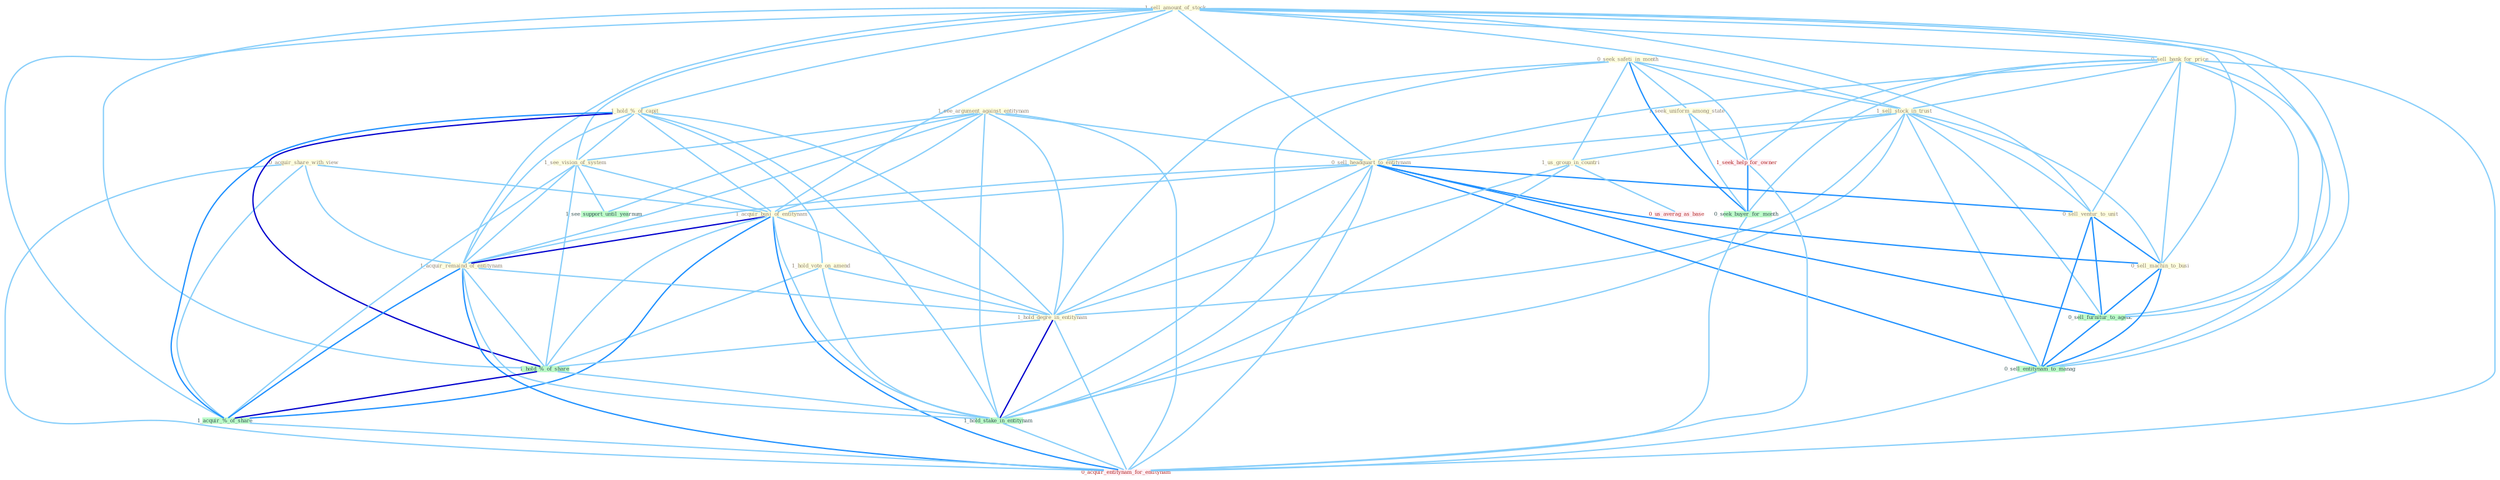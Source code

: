 Graph G{ 
    node
    [shape=polygon,style=filled,width=.5,height=.06,color="#BDFCC9",fixedsize=true,fontsize=4,
    fontcolor="#2f4f4f"];
    {node
    [color="#ffffe0", fontcolor="#8b7d6b"] "1_sell_amount_of_stock " "0_acquir_share_with_view " "0_seek_safeti_in_month " "1_seek_uniform_among_state " "0_sell_bank_for_price " "1_see_argument_against_entitynam " "1_hold_%_of_capit " "1_sell_stock_in_trust " "1_see_vision_of_system " "0_sell_headquart_to_entitynam " "1_hold_vote_on_amend " "0_sell_ventur_to_unit " "1_acquir_busi_of_entitynam " "1_acquir_remaind_of_entitynam " "0_sell_machin_to_busi " "1_us_group_in_countri " "1_hold_degre_in_entitynam "}
{node [color="#fff0f5", fontcolor="#b22222"] "1_seek_help_for_owner " "0_us_averag_as_base " "0_acquir_entitynam_for_entitynam "}
edge [color="#B0E2FF"];

	"1_sell_amount_of_stock " -- "0_sell_bank_for_price " [w="1", color="#87cefa" ];
	"1_sell_amount_of_stock " -- "1_hold_%_of_capit " [w="1", color="#87cefa" ];
	"1_sell_amount_of_stock " -- "1_sell_stock_in_trust " [w="1", color="#87cefa" ];
	"1_sell_amount_of_stock " -- "1_see_vision_of_system " [w="1", color="#87cefa" ];
	"1_sell_amount_of_stock " -- "0_sell_headquart_to_entitynam " [w="1", color="#87cefa" ];
	"1_sell_amount_of_stock " -- "0_sell_ventur_to_unit " [w="1", color="#87cefa" ];
	"1_sell_amount_of_stock " -- "1_acquir_busi_of_entitynam " [w="1", color="#87cefa" ];
	"1_sell_amount_of_stock " -- "1_acquir_remaind_of_entitynam " [w="1", color="#87cefa" ];
	"1_sell_amount_of_stock " -- "0_sell_machin_to_busi " [w="1", color="#87cefa" ];
	"1_sell_amount_of_stock " -- "1_hold_%_of_share " [w="1", color="#87cefa" ];
	"1_sell_amount_of_stock " -- "1_acquir_%_of_share " [w="1", color="#87cefa" ];
	"1_sell_amount_of_stock " -- "0_sell_furnitur_to_agenc " [w="1", color="#87cefa" ];
	"1_sell_amount_of_stock " -- "0_sell_entitynam_to_manag " [w="1", color="#87cefa" ];
	"0_acquir_share_with_view " -- "1_acquir_busi_of_entitynam " [w="1", color="#87cefa" ];
	"0_acquir_share_with_view " -- "1_acquir_remaind_of_entitynam " [w="1", color="#87cefa" ];
	"0_acquir_share_with_view " -- "1_acquir_%_of_share " [w="1", color="#87cefa" ];
	"0_acquir_share_with_view " -- "0_acquir_entitynam_for_entitynam " [w="1", color="#87cefa" ];
	"0_seek_safeti_in_month " -- "1_seek_uniform_among_state " [w="1", color="#87cefa" ];
	"0_seek_safeti_in_month " -- "1_sell_stock_in_trust " [w="1", color="#87cefa" ];
	"0_seek_safeti_in_month " -- "1_us_group_in_countri " [w="1", color="#87cefa" ];
	"0_seek_safeti_in_month " -- "1_hold_degre_in_entitynam " [w="1", color="#87cefa" ];
	"0_seek_safeti_in_month " -- "1_hold_stake_in_entitynam " [w="1", color="#87cefa" ];
	"0_seek_safeti_in_month " -- "1_seek_help_for_owner " [w="1", color="#87cefa" ];
	"0_seek_safeti_in_month " -- "0_seek_buyer_for_month " [w="2", color="#1e90ff" , len=0.8];
	"1_seek_uniform_among_state " -- "1_seek_help_for_owner " [w="1", color="#87cefa" ];
	"1_seek_uniform_among_state " -- "0_seek_buyer_for_month " [w="1", color="#87cefa" ];
	"0_sell_bank_for_price " -- "1_sell_stock_in_trust " [w="1", color="#87cefa" ];
	"0_sell_bank_for_price " -- "0_sell_headquart_to_entitynam " [w="1", color="#87cefa" ];
	"0_sell_bank_for_price " -- "0_sell_ventur_to_unit " [w="1", color="#87cefa" ];
	"0_sell_bank_for_price " -- "0_sell_machin_to_busi " [w="1", color="#87cefa" ];
	"0_sell_bank_for_price " -- "1_seek_help_for_owner " [w="1", color="#87cefa" ];
	"0_sell_bank_for_price " -- "0_seek_buyer_for_month " [w="1", color="#87cefa" ];
	"0_sell_bank_for_price " -- "0_sell_furnitur_to_agenc " [w="1", color="#87cefa" ];
	"0_sell_bank_for_price " -- "0_sell_entitynam_to_manag " [w="1", color="#87cefa" ];
	"0_sell_bank_for_price " -- "0_acquir_entitynam_for_entitynam " [w="1", color="#87cefa" ];
	"1_see_argument_against_entitynam " -- "1_see_vision_of_system " [w="1", color="#87cefa" ];
	"1_see_argument_against_entitynam " -- "0_sell_headquart_to_entitynam " [w="1", color="#87cefa" ];
	"1_see_argument_against_entitynam " -- "1_acquir_busi_of_entitynam " [w="1", color="#87cefa" ];
	"1_see_argument_against_entitynam " -- "1_acquir_remaind_of_entitynam " [w="1", color="#87cefa" ];
	"1_see_argument_against_entitynam " -- "1_hold_degre_in_entitynam " [w="1", color="#87cefa" ];
	"1_see_argument_against_entitynam " -- "1_hold_stake_in_entitynam " [w="1", color="#87cefa" ];
	"1_see_argument_against_entitynam " -- "1_see_support_until_yearnum " [w="1", color="#87cefa" ];
	"1_see_argument_against_entitynam " -- "0_acquir_entitynam_for_entitynam " [w="1", color="#87cefa" ];
	"1_hold_%_of_capit " -- "1_see_vision_of_system " [w="1", color="#87cefa" ];
	"1_hold_%_of_capit " -- "1_hold_vote_on_amend " [w="1", color="#87cefa" ];
	"1_hold_%_of_capit " -- "1_acquir_busi_of_entitynam " [w="1", color="#87cefa" ];
	"1_hold_%_of_capit " -- "1_acquir_remaind_of_entitynam " [w="1", color="#87cefa" ];
	"1_hold_%_of_capit " -- "1_hold_degre_in_entitynam " [w="1", color="#87cefa" ];
	"1_hold_%_of_capit " -- "1_hold_%_of_share " [w="3", color="#0000cd" , len=0.6];
	"1_hold_%_of_capit " -- "1_hold_stake_in_entitynam " [w="1", color="#87cefa" ];
	"1_hold_%_of_capit " -- "1_acquir_%_of_share " [w="2", color="#1e90ff" , len=0.8];
	"1_sell_stock_in_trust " -- "0_sell_headquart_to_entitynam " [w="1", color="#87cefa" ];
	"1_sell_stock_in_trust " -- "0_sell_ventur_to_unit " [w="1", color="#87cefa" ];
	"1_sell_stock_in_trust " -- "0_sell_machin_to_busi " [w="1", color="#87cefa" ];
	"1_sell_stock_in_trust " -- "1_us_group_in_countri " [w="1", color="#87cefa" ];
	"1_sell_stock_in_trust " -- "1_hold_degre_in_entitynam " [w="1", color="#87cefa" ];
	"1_sell_stock_in_trust " -- "1_hold_stake_in_entitynam " [w="1", color="#87cefa" ];
	"1_sell_stock_in_trust " -- "0_sell_furnitur_to_agenc " [w="1", color="#87cefa" ];
	"1_sell_stock_in_trust " -- "0_sell_entitynam_to_manag " [w="1", color="#87cefa" ];
	"1_see_vision_of_system " -- "1_acquir_busi_of_entitynam " [w="1", color="#87cefa" ];
	"1_see_vision_of_system " -- "1_acquir_remaind_of_entitynam " [w="1", color="#87cefa" ];
	"1_see_vision_of_system " -- "1_hold_%_of_share " [w="1", color="#87cefa" ];
	"1_see_vision_of_system " -- "1_acquir_%_of_share " [w="1", color="#87cefa" ];
	"1_see_vision_of_system " -- "1_see_support_until_yearnum " [w="1", color="#87cefa" ];
	"0_sell_headquart_to_entitynam " -- "0_sell_ventur_to_unit " [w="2", color="#1e90ff" , len=0.8];
	"0_sell_headquart_to_entitynam " -- "1_acquir_busi_of_entitynam " [w="1", color="#87cefa" ];
	"0_sell_headquart_to_entitynam " -- "1_acquir_remaind_of_entitynam " [w="1", color="#87cefa" ];
	"0_sell_headquart_to_entitynam " -- "0_sell_machin_to_busi " [w="2", color="#1e90ff" , len=0.8];
	"0_sell_headquart_to_entitynam " -- "1_hold_degre_in_entitynam " [w="1", color="#87cefa" ];
	"0_sell_headquart_to_entitynam " -- "1_hold_stake_in_entitynam " [w="1", color="#87cefa" ];
	"0_sell_headquart_to_entitynam " -- "0_sell_furnitur_to_agenc " [w="2", color="#1e90ff" , len=0.8];
	"0_sell_headquart_to_entitynam " -- "0_sell_entitynam_to_manag " [w="2", color="#1e90ff" , len=0.8];
	"0_sell_headquart_to_entitynam " -- "0_acquir_entitynam_for_entitynam " [w="1", color="#87cefa" ];
	"1_hold_vote_on_amend " -- "1_hold_degre_in_entitynam " [w="1", color="#87cefa" ];
	"1_hold_vote_on_amend " -- "1_hold_%_of_share " [w="1", color="#87cefa" ];
	"1_hold_vote_on_amend " -- "1_hold_stake_in_entitynam " [w="1", color="#87cefa" ];
	"0_sell_ventur_to_unit " -- "0_sell_machin_to_busi " [w="2", color="#1e90ff" , len=0.8];
	"0_sell_ventur_to_unit " -- "0_sell_furnitur_to_agenc " [w="2", color="#1e90ff" , len=0.8];
	"0_sell_ventur_to_unit " -- "0_sell_entitynam_to_manag " [w="2", color="#1e90ff" , len=0.8];
	"1_acquir_busi_of_entitynam " -- "1_acquir_remaind_of_entitynam " [w="3", color="#0000cd" , len=0.6];
	"1_acquir_busi_of_entitynam " -- "1_hold_degre_in_entitynam " [w="1", color="#87cefa" ];
	"1_acquir_busi_of_entitynam " -- "1_hold_%_of_share " [w="1", color="#87cefa" ];
	"1_acquir_busi_of_entitynam " -- "1_hold_stake_in_entitynam " [w="1", color="#87cefa" ];
	"1_acquir_busi_of_entitynam " -- "1_acquir_%_of_share " [w="2", color="#1e90ff" , len=0.8];
	"1_acquir_busi_of_entitynam " -- "0_acquir_entitynam_for_entitynam " [w="2", color="#1e90ff" , len=0.8];
	"1_acquir_remaind_of_entitynam " -- "1_hold_degre_in_entitynam " [w="1", color="#87cefa" ];
	"1_acquir_remaind_of_entitynam " -- "1_hold_%_of_share " [w="1", color="#87cefa" ];
	"1_acquir_remaind_of_entitynam " -- "1_hold_stake_in_entitynam " [w="1", color="#87cefa" ];
	"1_acquir_remaind_of_entitynam " -- "1_acquir_%_of_share " [w="2", color="#1e90ff" , len=0.8];
	"1_acquir_remaind_of_entitynam " -- "0_acquir_entitynam_for_entitynam " [w="2", color="#1e90ff" , len=0.8];
	"0_sell_machin_to_busi " -- "0_sell_furnitur_to_agenc " [w="2", color="#1e90ff" , len=0.8];
	"0_sell_machin_to_busi " -- "0_sell_entitynam_to_manag " [w="2", color="#1e90ff" , len=0.8];
	"1_us_group_in_countri " -- "1_hold_degre_in_entitynam " [w="1", color="#87cefa" ];
	"1_us_group_in_countri " -- "1_hold_stake_in_entitynam " [w="1", color="#87cefa" ];
	"1_us_group_in_countri " -- "0_us_averag_as_base " [w="1", color="#87cefa" ];
	"1_hold_degre_in_entitynam " -- "1_hold_%_of_share " [w="1", color="#87cefa" ];
	"1_hold_degre_in_entitynam " -- "1_hold_stake_in_entitynam " [w="3", color="#0000cd" , len=0.6];
	"1_hold_degre_in_entitynam " -- "0_acquir_entitynam_for_entitynam " [w="1", color="#87cefa" ];
	"1_hold_%_of_share " -- "1_hold_stake_in_entitynam " [w="1", color="#87cefa" ];
	"1_hold_%_of_share " -- "1_acquir_%_of_share " [w="3", color="#0000cd" , len=0.6];
	"1_hold_stake_in_entitynam " -- "0_acquir_entitynam_for_entitynam " [w="1", color="#87cefa" ];
	"1_seek_help_for_owner " -- "0_seek_buyer_for_month " [w="2", color="#1e90ff" , len=0.8];
	"1_seek_help_for_owner " -- "0_acquir_entitynam_for_entitynam " [w="1", color="#87cefa" ];
	"0_seek_buyer_for_month " -- "0_acquir_entitynam_for_entitynam " [w="1", color="#87cefa" ];
	"1_acquir_%_of_share " -- "0_acquir_entitynam_for_entitynam " [w="1", color="#87cefa" ];
	"0_sell_furnitur_to_agenc " -- "0_sell_entitynam_to_manag " [w="2", color="#1e90ff" , len=0.8];
	"0_sell_entitynam_to_manag " -- "0_acquir_entitynam_for_entitynam " [w="1", color="#87cefa" ];
}